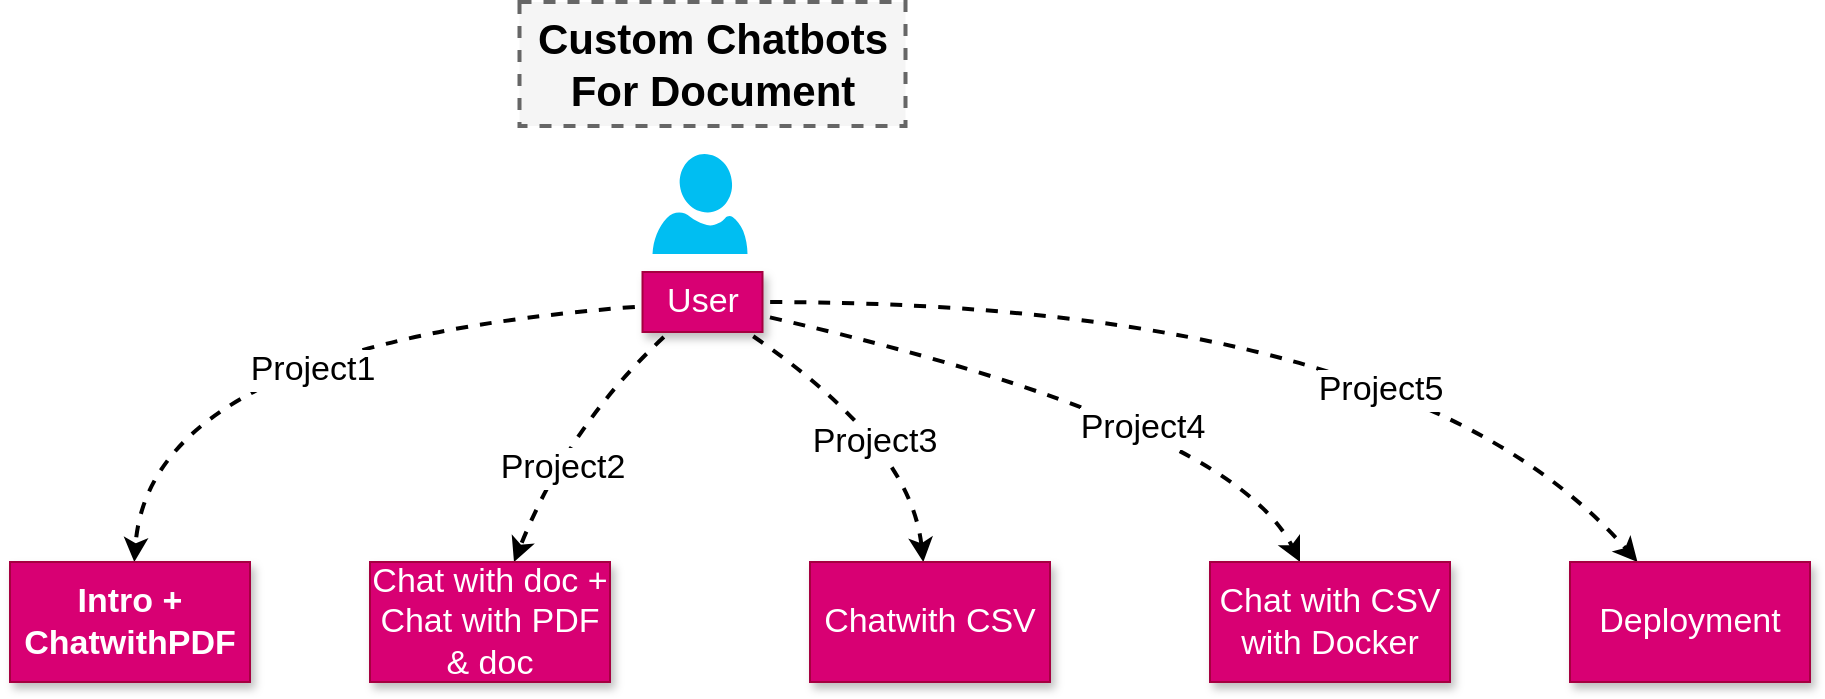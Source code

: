 <mxfile version="21.6.5" type="device">
  <diagram id="TrgloQ7YwBZ1x5dcur_L" name="Page-2">
    <mxGraphModel dx="1434" dy="836" grid="0" gridSize="10" guides="1" tooltips="1" connect="1" arrows="1" fold="1" page="0" pageScale="1" pageWidth="827" pageHeight="1169" math="0" shadow="0">
      <root>
        <mxCell id="0" />
        <mxCell id="1" parent="0" />
        <mxCell id="56697LHeQgwqMbt49UY5-1" value="&lt;b style=&quot;font-size: 21px;&quot;&gt;&lt;font style=&quot;font-size: 21px;&quot; color=&quot;#000000&quot;&gt;Custom Chatbots &lt;br&gt;For Document&lt;/font&gt;&lt;/b&gt;" style="text;html=1;align=center;verticalAlign=middle;resizable=0;points=[];autosize=1;fillColor=#f5f5f5;strokeColor=#666666;fontColor=#333333;strokeWidth=2;dashed=1;" vertex="1" parent="1">
          <mxGeometry x="314.75" y="170" width="193" height="62" as="geometry" />
        </mxCell>
        <mxCell id="56697LHeQgwqMbt49UY5-2" value="" style="verticalLabelPosition=bottom;html=1;verticalAlign=top;align=center;strokeColor=none;fillColor=#00BEF2;shape=mxgraph.azure.user;fontColor=#000000;" vertex="1" parent="1">
          <mxGeometry x="381.25" y="246" width="47.5" height="50" as="geometry" />
        </mxCell>
        <mxCell id="56697LHeQgwqMbt49UY5-3" value="" style="edgeStyle=none;html=1;fontSize=17;fontColor=#FFFFFF;curved=1;strokeWidth=2;dashed=1;flowAnimation=1;" edge="1" parent="1" source="56697LHeQgwqMbt49UY5-13" target="56697LHeQgwqMbt49UY5-14">
          <mxGeometry relative="1" as="geometry">
            <Array as="points">
              <mxPoint x="130" y="340" />
            </Array>
          </mxGeometry>
        </mxCell>
        <mxCell id="56697LHeQgwqMbt49UY5-4" value="Project1" style="edgeLabel;html=1;align=center;verticalAlign=middle;resizable=0;points=[];fontSize=17;fontColor=#000000;" vertex="1" connectable="0" parent="56697LHeQgwqMbt49UY5-3">
          <mxGeometry x="-0.064" y="20" relative="1" as="geometry">
            <mxPoint as="offset" />
          </mxGeometry>
        </mxCell>
        <mxCell id="56697LHeQgwqMbt49UY5-5" value="" style="edgeStyle=none;curved=1;html=1;dashed=1;strokeWidth=2;fontSize=17;fontColor=#FFFFFF;flowAnimation=1;" edge="1" parent="1" source="56697LHeQgwqMbt49UY5-13" target="56697LHeQgwqMbt49UY5-15">
          <mxGeometry relative="1" as="geometry">
            <Array as="points">
              <mxPoint x="340" y="380" />
            </Array>
          </mxGeometry>
        </mxCell>
        <mxCell id="56697LHeQgwqMbt49UY5-6" value="Project2" style="edgeLabel;html=1;align=center;verticalAlign=middle;resizable=0;points=[];fontSize=17;fontColor=#000000;" vertex="1" connectable="0" parent="56697LHeQgwqMbt49UY5-5">
          <mxGeometry x="0.262" y="5" relative="1" as="geometry">
            <mxPoint as="offset" />
          </mxGeometry>
        </mxCell>
        <mxCell id="56697LHeQgwqMbt49UY5-7" value="" style="edgeStyle=none;curved=1;html=1;dashed=1;strokeWidth=2;fontSize=17;fontColor=#FFFFFF;flowAnimation=1;" edge="1" parent="1" source="56697LHeQgwqMbt49UY5-13" target="56697LHeQgwqMbt49UY5-16">
          <mxGeometry relative="1" as="geometry">
            <Array as="points">
              <mxPoint x="510" y="390" />
            </Array>
          </mxGeometry>
        </mxCell>
        <mxCell id="56697LHeQgwqMbt49UY5-8" value="Project3" style="edgeLabel;html=1;align=center;verticalAlign=middle;resizable=0;points=[];fontSize=17;fontColor=#000000;" vertex="1" connectable="0" parent="56697LHeQgwqMbt49UY5-7">
          <mxGeometry x="0.051" y="-10" relative="1" as="geometry">
            <mxPoint as="offset" />
          </mxGeometry>
        </mxCell>
        <mxCell id="56697LHeQgwqMbt49UY5-9" value="" style="edgeStyle=none;curved=1;html=1;dashed=1;strokeWidth=2;fontSize=17;fontColor=#FFFFFF;flowAnimation=1;" edge="1" parent="1" source="56697LHeQgwqMbt49UY5-13" target="56697LHeQgwqMbt49UY5-17">
          <mxGeometry relative="1" as="geometry">
            <Array as="points">
              <mxPoint x="670" y="380" />
            </Array>
          </mxGeometry>
        </mxCell>
        <mxCell id="56697LHeQgwqMbt49UY5-10" value="Project4" style="edgeLabel;html=1;align=center;verticalAlign=middle;resizable=0;points=[];fontSize=17;fontColor=#000000;" vertex="1" connectable="0" parent="56697LHeQgwqMbt49UY5-9">
          <mxGeometry x="0.241" y="-12" relative="1" as="geometry">
            <mxPoint as="offset" />
          </mxGeometry>
        </mxCell>
        <mxCell id="56697LHeQgwqMbt49UY5-11" value="" style="edgeStyle=none;html=1;dashed=1;strokeWidth=2;fontSize=17;fontColor=#FFFFFF;curved=1;flowAnimation=1;" edge="1" parent="1" source="56697LHeQgwqMbt49UY5-13" target="56697LHeQgwqMbt49UY5-18">
          <mxGeometry relative="1" as="geometry">
            <Array as="points">
              <mxPoint x="760" y="320" />
            </Array>
          </mxGeometry>
        </mxCell>
        <mxCell id="56697LHeQgwqMbt49UY5-12" value="Project5" style="edgeLabel;html=1;align=center;verticalAlign=middle;resizable=0;points=[];fontSize=17;fontColor=#000000;" vertex="1" connectable="0" parent="56697LHeQgwqMbt49UY5-11">
          <mxGeometry x="0.398" y="-40" relative="1" as="geometry">
            <mxPoint as="offset" />
          </mxGeometry>
        </mxCell>
        <mxCell id="56697LHeQgwqMbt49UY5-13" value="&lt;font color=&quot;#ffffff&quot; style=&quot;font-size: 17px;&quot;&gt;User&lt;/font&gt;" style="text;html=1;align=center;verticalAlign=middle;resizable=0;points=[];autosize=1;fontSize=17;rounded=0;shadow=1;fillColor=#d80073;strokeColor=#A50040;fontColor=#ffffff;" vertex="1" parent="1">
          <mxGeometry x="376.25" y="305" width="60" height="30" as="geometry" />
        </mxCell>
        <mxCell id="56697LHeQgwqMbt49UY5-14" value="&lt;b&gt;Intro + ChatwithPDF&lt;/b&gt;" style="whiteSpace=wrap;html=1;fontSize=17;fillColor=#d80073;strokeColor=#A50040;fontColor=#ffffff;gradientColor=none;rounded=0;shadow=1;" vertex="1" parent="1">
          <mxGeometry x="60" y="450" width="120" height="60" as="geometry" />
        </mxCell>
        <mxCell id="56697LHeQgwqMbt49UY5-15" value="Chat with doc +&lt;br&gt;Chat with PDF &amp;amp; doc" style="whiteSpace=wrap;html=1;fontSize=17;fillColor=#d80073;strokeColor=#A50040;fontColor=#ffffff;gradientColor=none;rounded=0;shadow=1;" vertex="1" parent="1">
          <mxGeometry x="240" y="450" width="120" height="60" as="geometry" />
        </mxCell>
        <mxCell id="56697LHeQgwqMbt49UY5-16" value="Chatwith CSV" style="whiteSpace=wrap;html=1;fontSize=17;fillColor=#d80073;strokeColor=#A50040;fontColor=#ffffff;gradientColor=none;rounded=0;shadow=1;" vertex="1" parent="1">
          <mxGeometry x="460" y="450" width="120" height="60" as="geometry" />
        </mxCell>
        <mxCell id="56697LHeQgwqMbt49UY5-17" value="Chat with CSV with Docker" style="whiteSpace=wrap;html=1;fontSize=17;fillColor=#d80073;strokeColor=#A50040;fontColor=#ffffff;gradientColor=none;rounded=0;shadow=1;" vertex="1" parent="1">
          <mxGeometry x="660" y="450" width="120" height="60" as="geometry" />
        </mxCell>
        <mxCell id="56697LHeQgwqMbt49UY5-18" value="Deployment" style="whiteSpace=wrap;html=1;fontSize=17;fillColor=#d80073;strokeColor=#A50040;fontColor=#ffffff;gradientColor=none;rounded=0;shadow=1;" vertex="1" parent="1">
          <mxGeometry x="840" y="450" width="120" height="60" as="geometry" />
        </mxCell>
      </root>
    </mxGraphModel>
  </diagram>
</mxfile>
